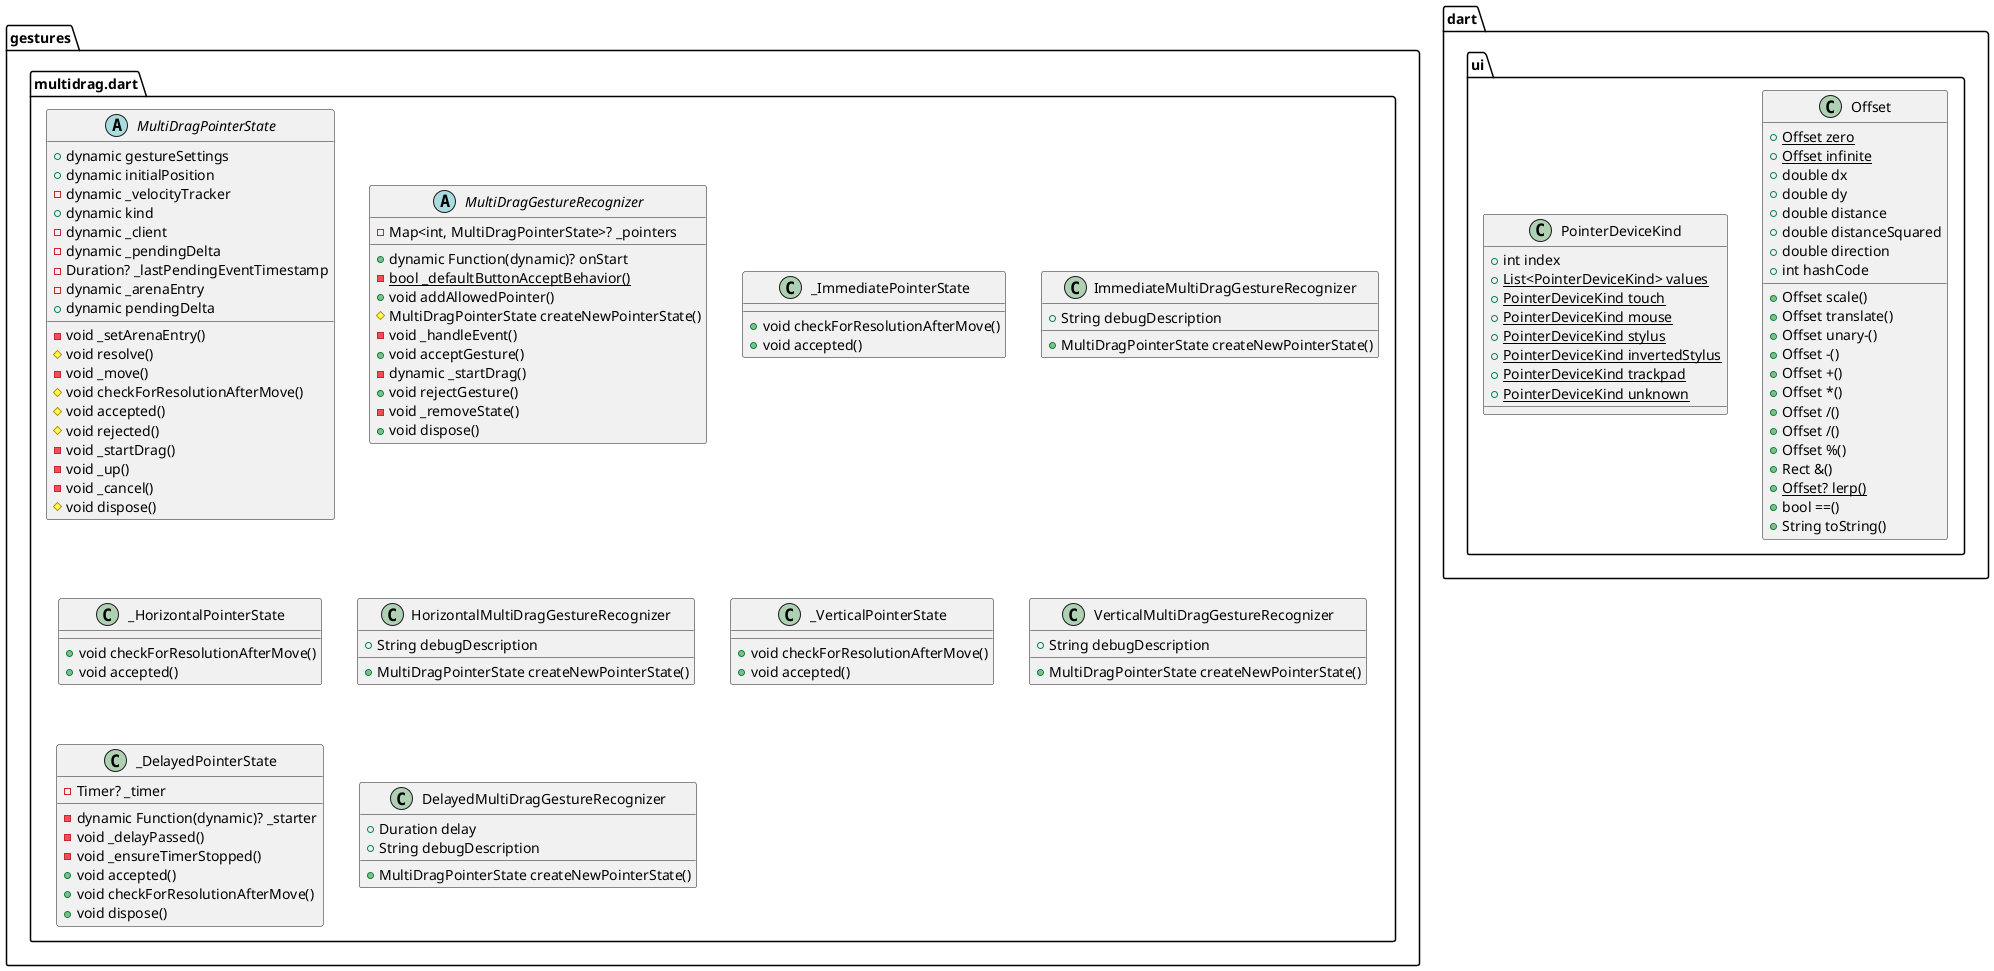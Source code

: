@startuml
set namespaceSeparator ::

abstract class "gestures::multidrag.dart::MultiDragPointerState" {
  +dynamic gestureSettings
  +dynamic initialPosition
  -dynamic _velocityTracker
  +dynamic kind
  -dynamic _client
  -dynamic _pendingDelta
  -Duration? _lastPendingEventTimestamp
  -dynamic _arenaEntry
  +dynamic pendingDelta
  -void _setArenaEntry()
  #void resolve()
  -void _move()
  #void checkForResolutionAfterMove()
  #void accepted()
  #void rejected()
  -void _startDrag()
  -void _up()
  -void _cancel()
  #void dispose()
}

abstract class "gestures::multidrag.dart::MultiDragGestureRecognizer" {
  +dynamic Function(dynamic)? onStart
  -Map<int, MultiDragPointerState>? _pointers
  {static} -bool _defaultButtonAcceptBehavior()
  +void addAllowedPointer()
  #MultiDragPointerState createNewPointerState()
  -void _handleEvent()
  +void acceptGesture()
  -dynamic _startDrag()
  +void rejectGesture()
  -void _removeState()
  +void dispose()
}

class "gestures::multidrag.dart::_ImmediatePointerState" {
  +void checkForResolutionAfterMove()
  +void accepted()
}

class "gestures::multidrag.dart::ImmediateMultiDragGestureRecognizer" {
  +String debugDescription
  +MultiDragPointerState createNewPointerState()
}

class "gestures::multidrag.dart::_HorizontalPointerState" {
  +void checkForResolutionAfterMove()
  +void accepted()
}

class "gestures::multidrag.dart::HorizontalMultiDragGestureRecognizer" {
  +String debugDescription
  +MultiDragPointerState createNewPointerState()
}

class "gestures::multidrag.dart::_VerticalPointerState" {
  +void checkForResolutionAfterMove()
  +void accepted()
}

class "gestures::multidrag.dart::VerticalMultiDragGestureRecognizer" {
  +String debugDescription
  +MultiDragPointerState createNewPointerState()
}

class "gestures::multidrag.dart::_DelayedPointerState" {
  -Timer? _timer
  -dynamic Function(dynamic)? _starter
  -void _delayPassed()
  -void _ensureTimerStopped()
  +void accepted()
  +void checkForResolutionAfterMove()
  +void dispose()
}

class "gestures::multidrag.dart::DelayedMultiDragGestureRecognizer" {
  +Duration delay
  +String debugDescription
  +MultiDragPointerState createNewPointerState()
}

class "dart::ui::Offset" {
  {static} +Offset zero
  {static} +Offset infinite
  +double dx
  +double dy
  +double distance
  +double distanceSquared
  +double direction
  +int hashCode
  +Offset scale()
  +Offset translate()
  +Offset unary-()
  +Offset -()
  +Offset +()
  +Offset *()
  +Offset /()
  +Offset ~/()
  +Offset %()
  +Rect &()
  {static} +Offset? lerp()
  +bool ==()
  +String toString()
}

class "dart::ui::PointerDeviceKind" {
  +int index
  {static} +List<PointerDeviceKind> values
  {static} +PointerDeviceKind touch
  {static} +PointerDeviceKind mouse
  {static} +PointerDeviceKind stylus
  {static} +PointerDeviceKind invertedStylus
  {static} +PointerDeviceKind trackpad
  {static} +PointerDeviceKind unknown
}


@enduml